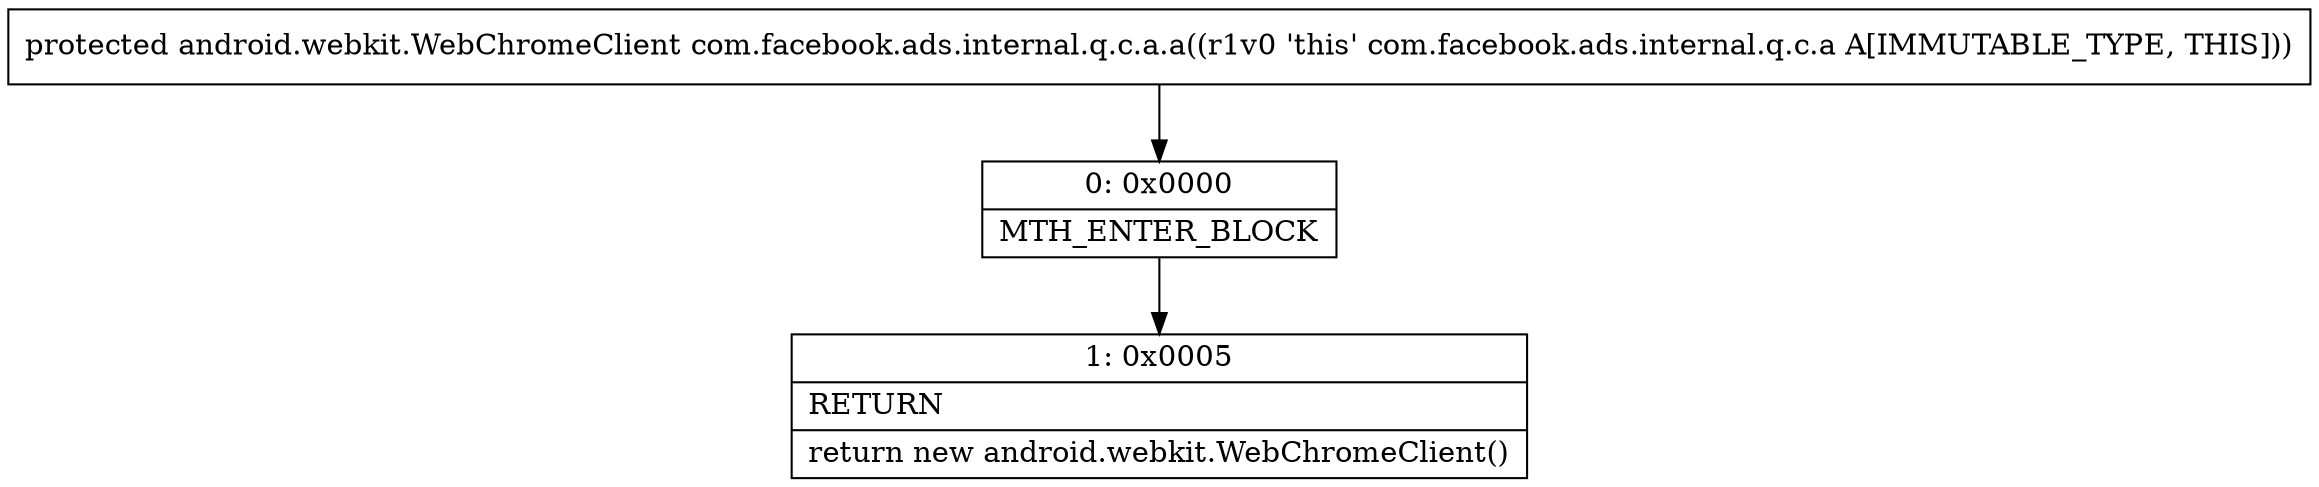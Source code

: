 digraph "CFG forcom.facebook.ads.internal.q.c.a.a()Landroid\/webkit\/WebChromeClient;" {
Node_0 [shape=record,label="{0\:\ 0x0000|MTH_ENTER_BLOCK\l}"];
Node_1 [shape=record,label="{1\:\ 0x0005|RETURN\l|return new android.webkit.WebChromeClient()\l}"];
MethodNode[shape=record,label="{protected android.webkit.WebChromeClient com.facebook.ads.internal.q.c.a.a((r1v0 'this' com.facebook.ads.internal.q.c.a A[IMMUTABLE_TYPE, THIS])) }"];
MethodNode -> Node_0;
Node_0 -> Node_1;
}


